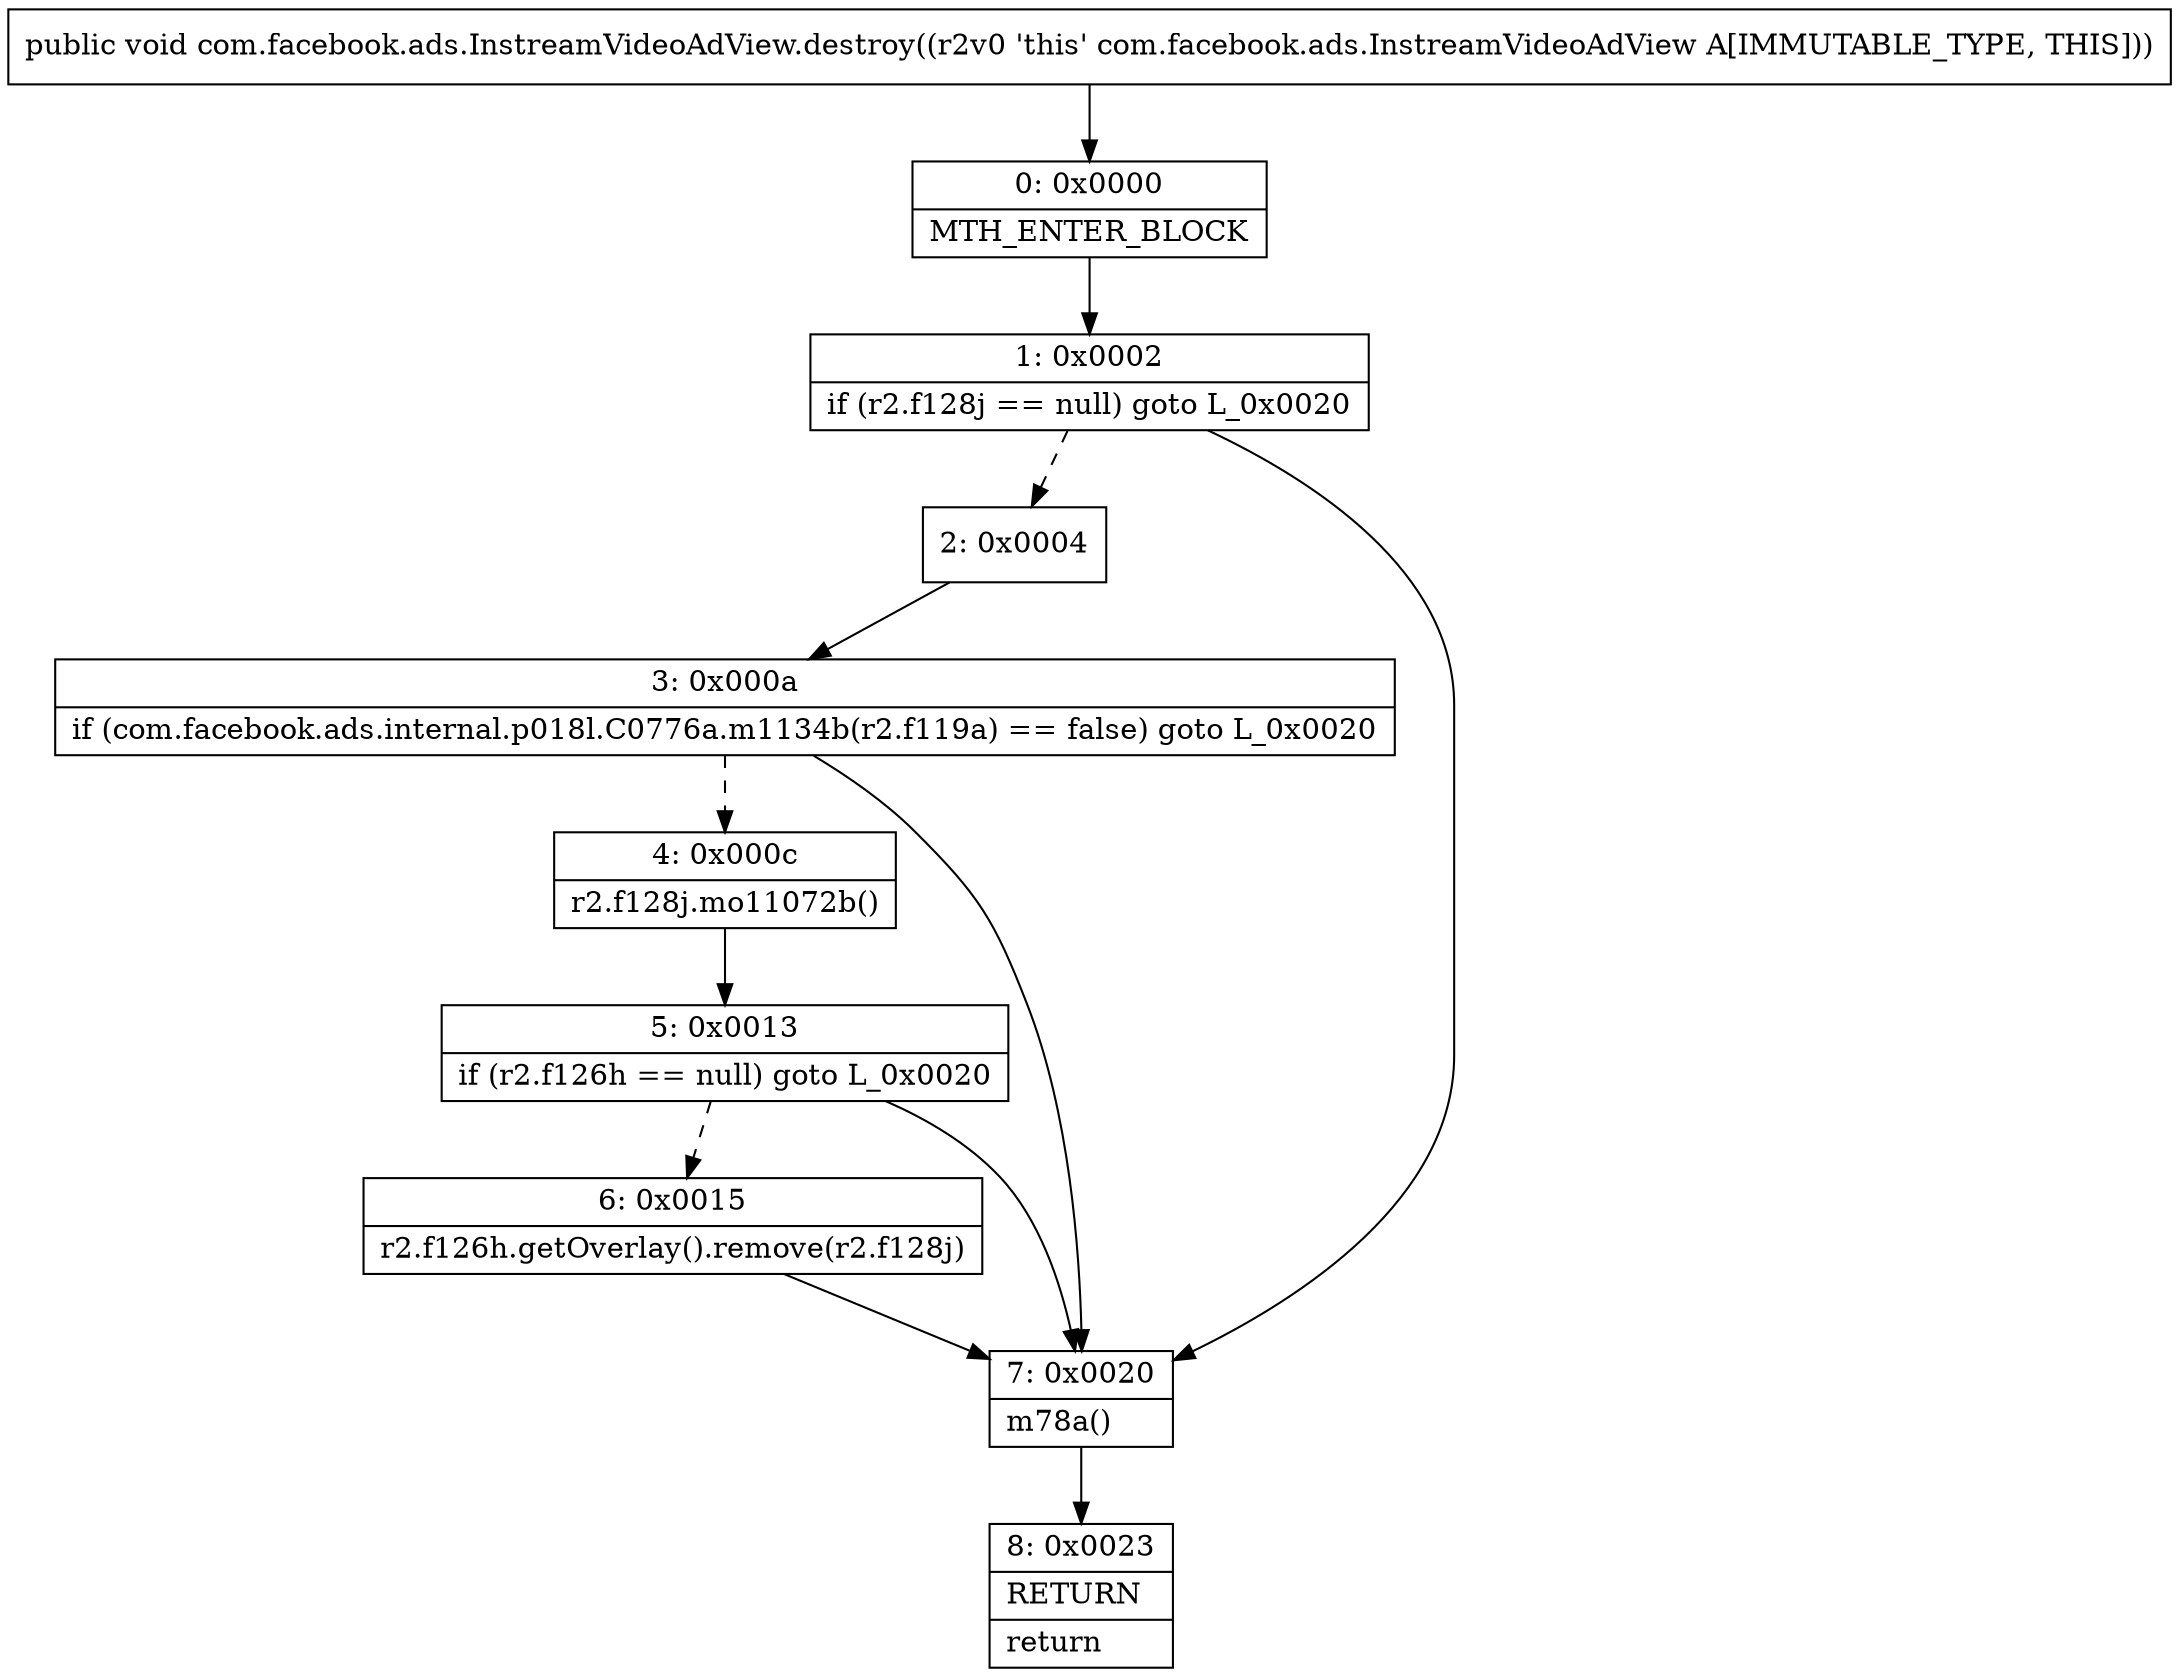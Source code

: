 digraph "CFG forcom.facebook.ads.InstreamVideoAdView.destroy()V" {
Node_0 [shape=record,label="{0\:\ 0x0000|MTH_ENTER_BLOCK\l}"];
Node_1 [shape=record,label="{1\:\ 0x0002|if (r2.f128j == null) goto L_0x0020\l}"];
Node_2 [shape=record,label="{2\:\ 0x0004}"];
Node_3 [shape=record,label="{3\:\ 0x000a|if (com.facebook.ads.internal.p018l.C0776a.m1134b(r2.f119a) == false) goto L_0x0020\l}"];
Node_4 [shape=record,label="{4\:\ 0x000c|r2.f128j.mo11072b()\l}"];
Node_5 [shape=record,label="{5\:\ 0x0013|if (r2.f126h == null) goto L_0x0020\l}"];
Node_6 [shape=record,label="{6\:\ 0x0015|r2.f126h.getOverlay().remove(r2.f128j)\l}"];
Node_7 [shape=record,label="{7\:\ 0x0020|m78a()\l}"];
Node_8 [shape=record,label="{8\:\ 0x0023|RETURN\l|return\l}"];
MethodNode[shape=record,label="{public void com.facebook.ads.InstreamVideoAdView.destroy((r2v0 'this' com.facebook.ads.InstreamVideoAdView A[IMMUTABLE_TYPE, THIS])) }"];
MethodNode -> Node_0;
Node_0 -> Node_1;
Node_1 -> Node_2[style=dashed];
Node_1 -> Node_7;
Node_2 -> Node_3;
Node_3 -> Node_4[style=dashed];
Node_3 -> Node_7;
Node_4 -> Node_5;
Node_5 -> Node_6[style=dashed];
Node_5 -> Node_7;
Node_6 -> Node_7;
Node_7 -> Node_8;
}

